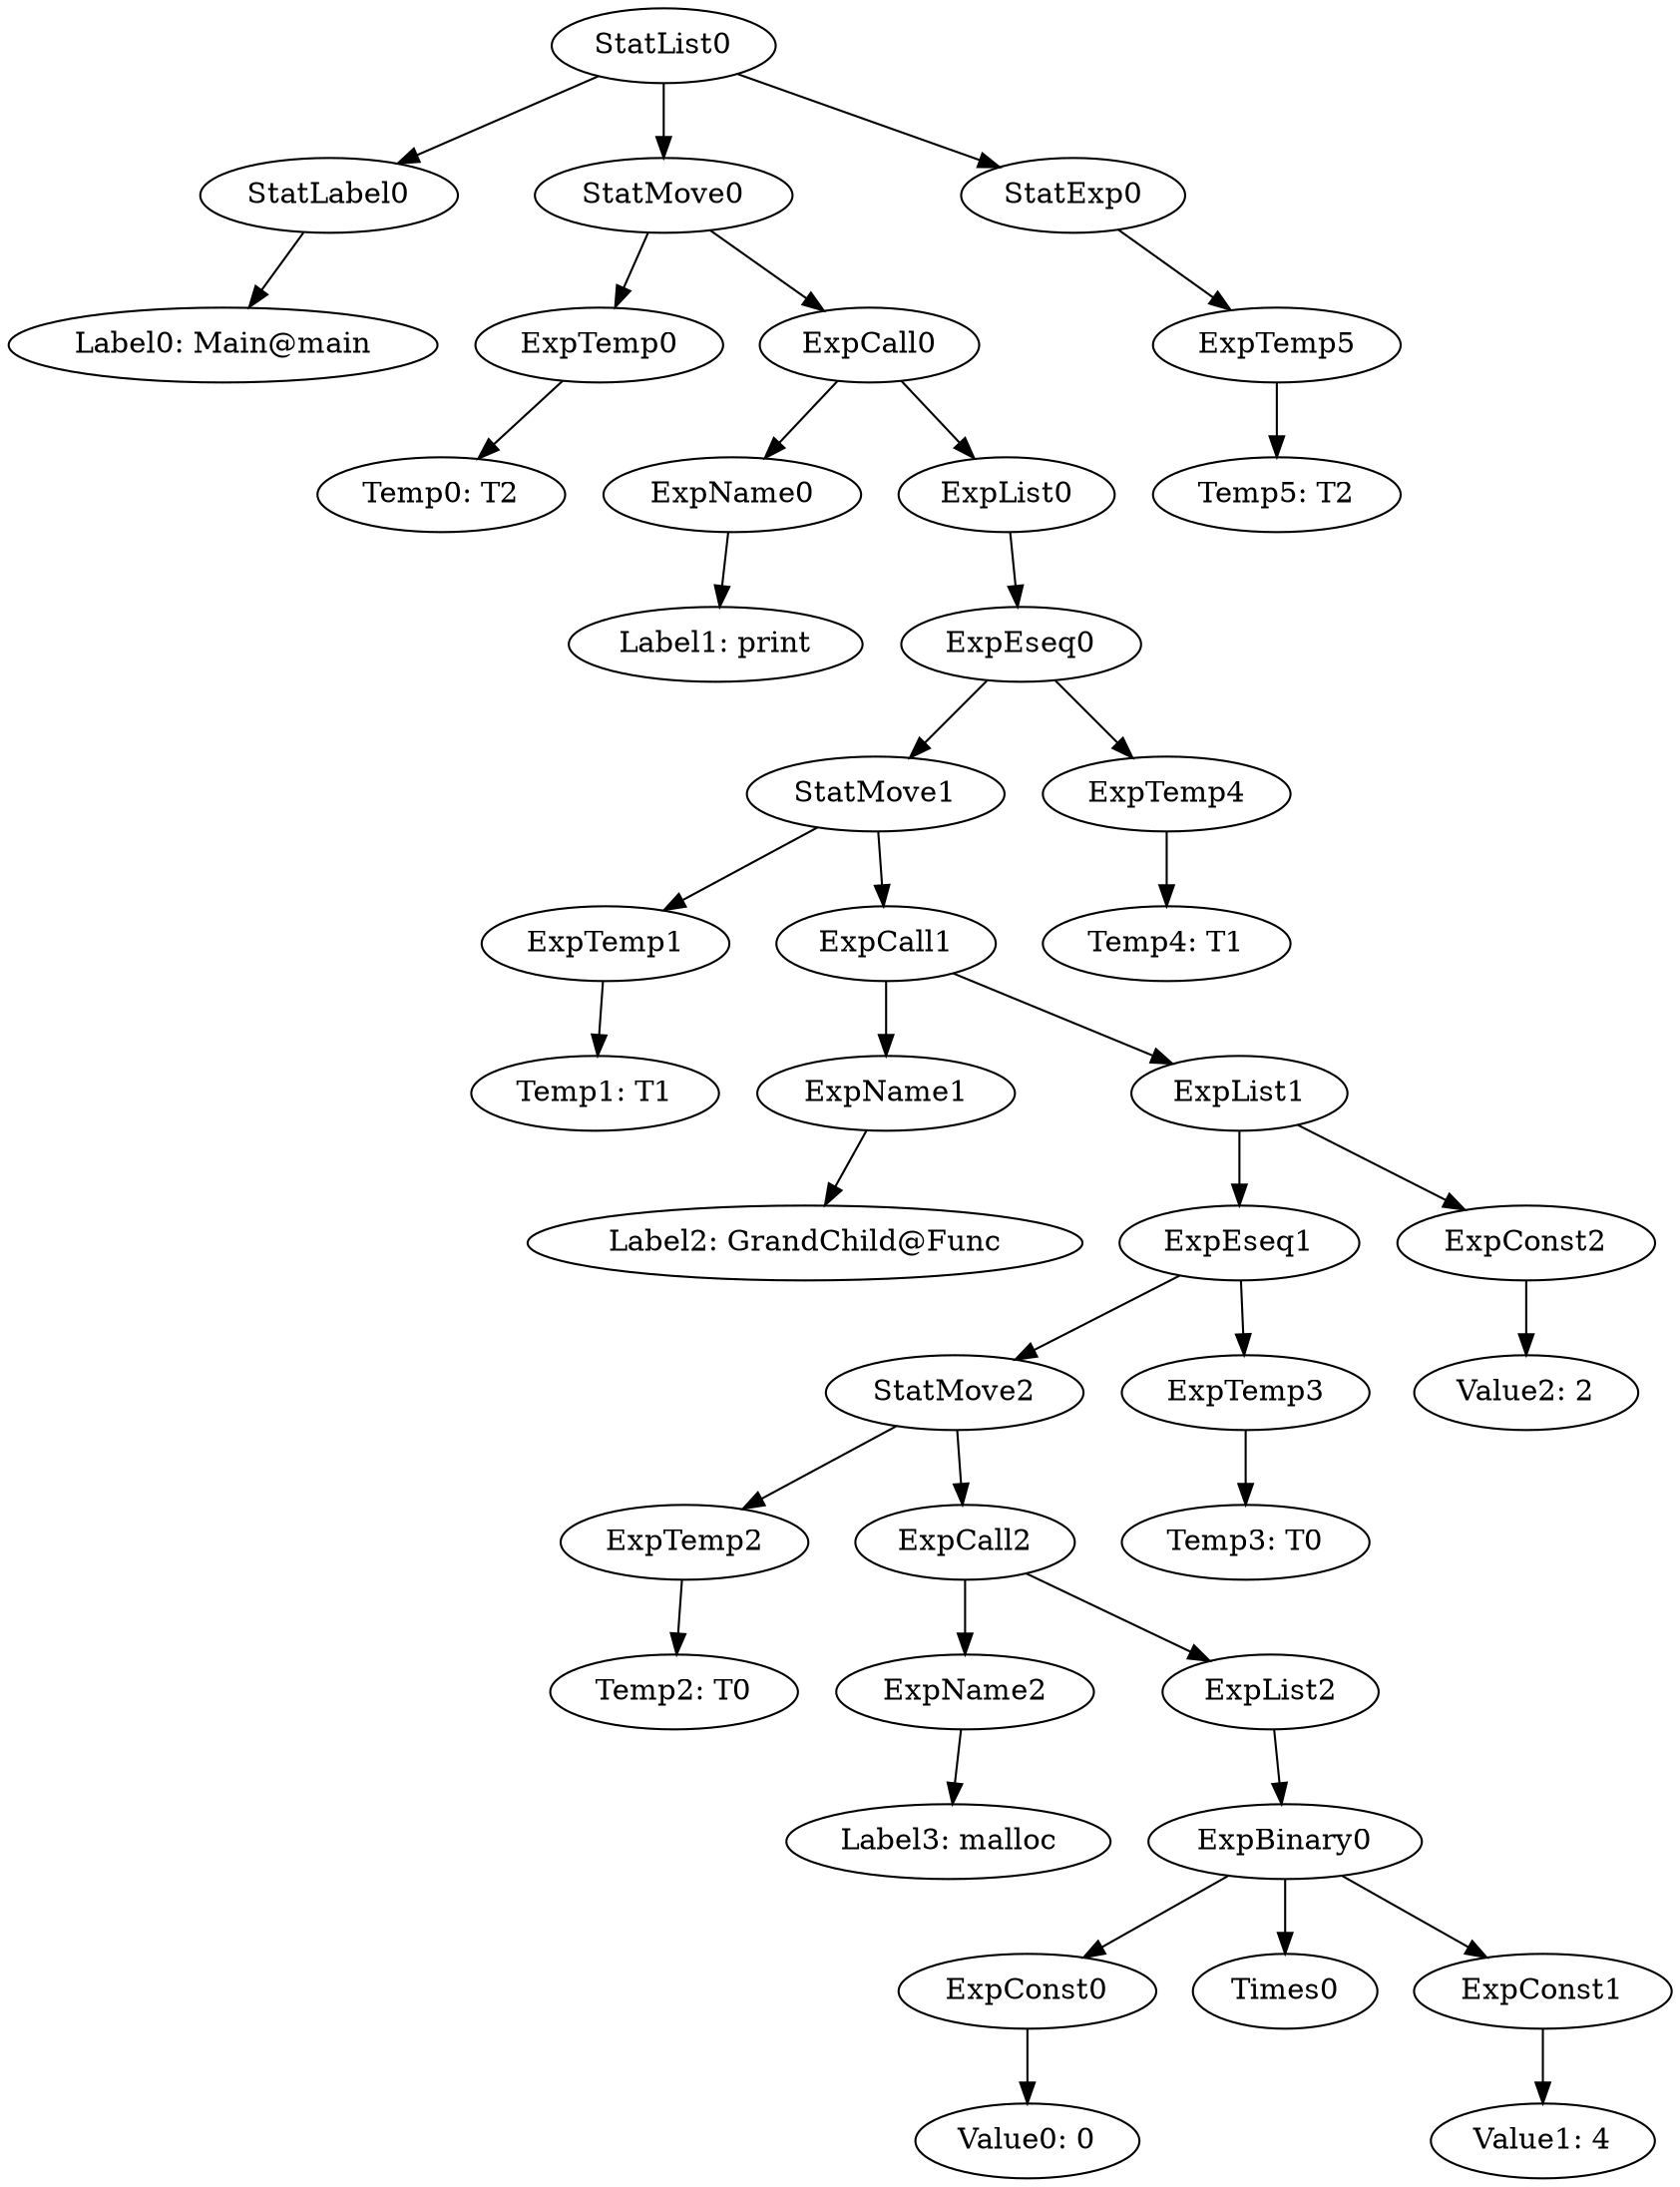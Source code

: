 digraph {
	ordering = out;
	StatExp0 -> ExpTemp5;
	ExpList0 -> ExpEseq0;
	ExpTemp4 -> "Temp4: T1";
	ExpEseq0 -> StatMove1;
	ExpEseq0 -> ExpTemp4;
	ExpName1 -> "Label2: GrandChild@Func";
	StatMove1 -> ExpTemp1;
	StatMove1 -> ExpCall1;
	ExpConst1 -> "Value1: 4";
	ExpList1 -> ExpEseq1;
	ExpList1 -> ExpConst2;
	ExpCall0 -> ExpName0;
	ExpCall0 -> ExpList0;
	ExpName0 -> "Label1: print";
	StatLabel0 -> "Label0: Main@main";
	StatList0 -> StatLabel0;
	StatList0 -> StatMove0;
	StatList0 -> StatExp0;
	ExpTemp0 -> "Temp0: T2";
	ExpList2 -> ExpBinary0;
	ExpCall1 -> ExpName1;
	ExpCall1 -> ExpList1;
	ExpTemp2 -> "Temp2: T0";
	StatMove2 -> ExpTemp2;
	StatMove2 -> ExpCall2;
	ExpTemp5 -> "Temp5: T2";
	ExpTemp1 -> "Temp1: T1";
	ExpName2 -> "Label3: malloc";
	ExpConst0 -> "Value0: 0";
	ExpBinary0 -> ExpConst0;
	ExpBinary0 -> Times0;
	ExpBinary0 -> ExpConst1;
	StatMove0 -> ExpTemp0;
	StatMove0 -> ExpCall0;
	ExpEseq1 -> StatMove2;
	ExpEseq1 -> ExpTemp3;
	ExpTemp3 -> "Temp3: T0";
	ExpCall2 -> ExpName2;
	ExpCall2 -> ExpList2;
	ExpConst2 -> "Value2: 2";
}

